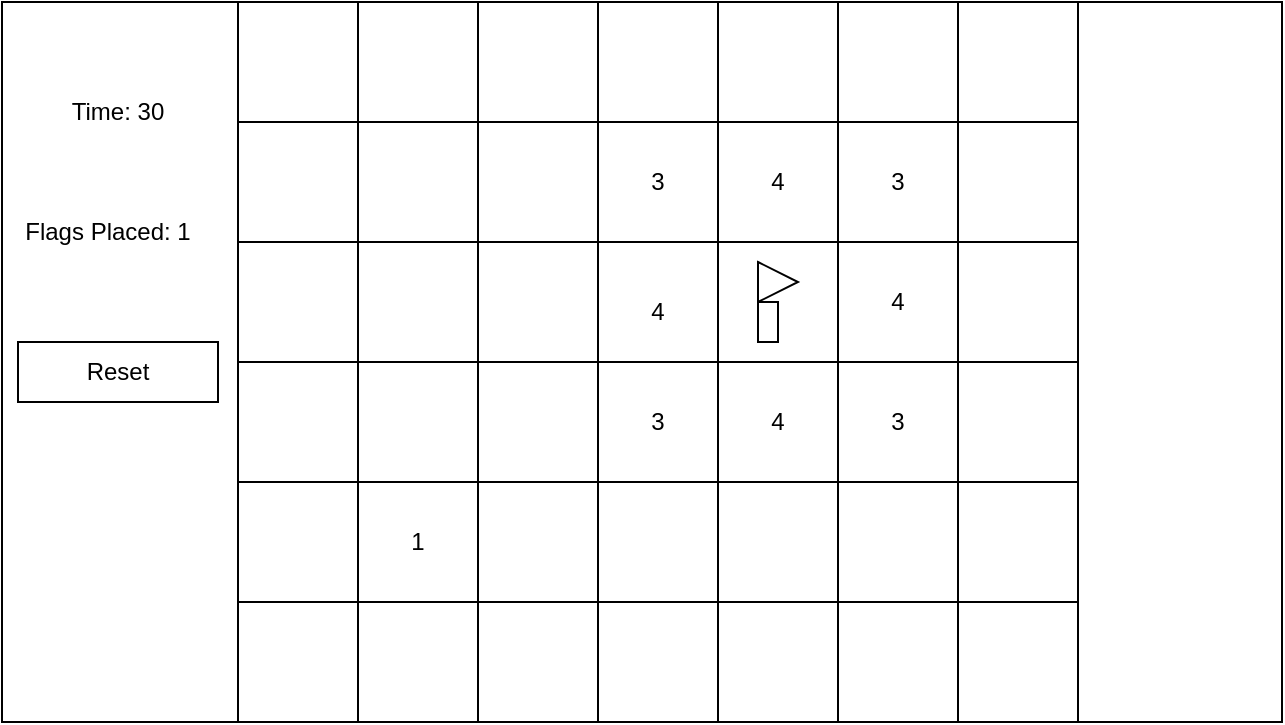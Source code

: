 <mxfile>
    <diagram id="zQcjKz_V1VvnK9hMlCfp" name="Page-1">
        <mxGraphModel dx="834" dy="711" grid="1" gridSize="10" guides="1" tooltips="1" connect="1" arrows="1" fold="1" page="1" pageScale="1" pageWidth="827" pageHeight="1169" math="0" shadow="0">
            <root>
                <mxCell id="0"/>
                <mxCell id="1" parent="0"/>
                <mxCell id="3" value="" style="rounded=0;whiteSpace=wrap;html=1;" vertex="1" parent="1">
                    <mxGeometry x="162" y="80" width="640" height="360" as="geometry"/>
                </mxCell>
                <mxCell id="4" value="Time: 30" style="text;html=1;strokeColor=none;fillColor=none;align=center;verticalAlign=middle;whiteSpace=wrap;rounded=0;" vertex="1" parent="1">
                    <mxGeometry x="190" y="120" width="60" height="30" as="geometry"/>
                </mxCell>
                <mxCell id="5" value="Flags Placed: 1" style="text;html=1;strokeColor=none;fillColor=none;align=center;verticalAlign=middle;whiteSpace=wrap;rounded=0;" vertex="1" parent="1">
                    <mxGeometry x="170" y="180" width="90" height="30" as="geometry"/>
                </mxCell>
                <mxCell id="6" value="" style="rounded=0;whiteSpace=wrap;html=1;" vertex="1" parent="1">
                    <mxGeometry x="280" y="80" width="350" height="360" as="geometry"/>
                </mxCell>
                <mxCell id="7" value="" style="whiteSpace=wrap;html=1;aspect=fixed;" vertex="1" parent="1">
                    <mxGeometry x="280" y="80" width="60" height="60" as="geometry"/>
                </mxCell>
                <mxCell id="8" value="" style="whiteSpace=wrap;html=1;aspect=fixed;" vertex="1" parent="1">
                    <mxGeometry x="280" y="140" width="60" height="60" as="geometry"/>
                </mxCell>
                <mxCell id="9" value="" style="whiteSpace=wrap;html=1;aspect=fixed;" vertex="1" parent="1">
                    <mxGeometry x="280" y="320" width="60" height="60" as="geometry"/>
                </mxCell>
                <mxCell id="10" value="" style="whiteSpace=wrap;html=1;aspect=fixed;" vertex="1" parent="1">
                    <mxGeometry x="280" y="260" width="60" height="60" as="geometry"/>
                </mxCell>
                <mxCell id="11" value="" style="whiteSpace=wrap;html=1;aspect=fixed;" vertex="1" parent="1">
                    <mxGeometry x="280" y="200" width="60" height="60" as="geometry"/>
                </mxCell>
                <mxCell id="12" value="" style="whiteSpace=wrap;html=1;aspect=fixed;" vertex="1" parent="1">
                    <mxGeometry x="280" y="380" width="60" height="60" as="geometry"/>
                </mxCell>
                <mxCell id="13" value="" style="whiteSpace=wrap;html=1;aspect=fixed;" vertex="1" parent="1">
                    <mxGeometry x="340" y="140" width="60" height="60" as="geometry"/>
                </mxCell>
                <mxCell id="14" value="" style="whiteSpace=wrap;html=1;aspect=fixed;" vertex="1" parent="1">
                    <mxGeometry x="520" y="320" width="60" height="60" as="geometry"/>
                </mxCell>
                <mxCell id="15" value="" style="whiteSpace=wrap;html=1;aspect=fixed;" vertex="1" parent="1">
                    <mxGeometry x="520" y="380" width="60" height="60" as="geometry"/>
                </mxCell>
                <mxCell id="16" value="" style="whiteSpace=wrap;html=1;aspect=fixed;" vertex="1" parent="1">
                    <mxGeometry x="460" y="320" width="60" height="60" as="geometry"/>
                </mxCell>
                <mxCell id="17" value="" style="whiteSpace=wrap;html=1;aspect=fixed;" vertex="1" parent="1">
                    <mxGeometry x="460" y="380" width="60" height="60" as="geometry"/>
                </mxCell>
                <mxCell id="18" value="" style="whiteSpace=wrap;html=1;aspect=fixed;" vertex="1" parent="1">
                    <mxGeometry x="400" y="320" width="60" height="60" as="geometry"/>
                </mxCell>
                <mxCell id="19" value="1" style="whiteSpace=wrap;html=1;aspect=fixed;" vertex="1" parent="1">
                    <mxGeometry x="340" y="320" width="60" height="60" as="geometry"/>
                </mxCell>
                <mxCell id="20" value="" style="whiteSpace=wrap;html=1;aspect=fixed;" vertex="1" parent="1">
                    <mxGeometry x="400" y="380" width="60" height="60" as="geometry"/>
                </mxCell>
                <mxCell id="21" value="" style="whiteSpace=wrap;html=1;aspect=fixed;" vertex="1" parent="1">
                    <mxGeometry x="340" y="380" width="60" height="60" as="geometry"/>
                </mxCell>
                <mxCell id="22" value="" style="whiteSpace=wrap;html=1;aspect=fixed;" vertex="1" parent="1">
                    <mxGeometry x="400" y="140" width="60" height="60" as="geometry"/>
                </mxCell>
                <mxCell id="23" value="" style="whiteSpace=wrap;html=1;aspect=fixed;" vertex="1" parent="1">
                    <mxGeometry x="400" y="80" width="60" height="60" as="geometry"/>
                </mxCell>
                <mxCell id="24" value="" style="whiteSpace=wrap;html=1;aspect=fixed;" vertex="1" parent="1">
                    <mxGeometry x="340" y="80" width="60" height="60" as="geometry"/>
                </mxCell>
                <mxCell id="25" value="" style="whiteSpace=wrap;html=1;aspect=fixed;" vertex="1" parent="1">
                    <mxGeometry x="340" y="200" width="60" height="60" as="geometry"/>
                </mxCell>
                <mxCell id="26" value="" style="whiteSpace=wrap;html=1;aspect=fixed;" vertex="1" parent="1">
                    <mxGeometry x="340" y="260" width="60" height="60" as="geometry"/>
                </mxCell>
                <mxCell id="27" value="" style="whiteSpace=wrap;html=1;aspect=fixed;" vertex="1" parent="1">
                    <mxGeometry x="580" y="320" width="60" height="60" as="geometry"/>
                </mxCell>
                <mxCell id="28" value="" style="whiteSpace=wrap;html=1;aspect=fixed;" vertex="1" parent="1">
                    <mxGeometry x="580" y="380" width="60" height="60" as="geometry"/>
                </mxCell>
                <mxCell id="29" value="" style="whiteSpace=wrap;html=1;aspect=fixed;" vertex="1" parent="1">
                    <mxGeometry x="400" y="200" width="60" height="60" as="geometry"/>
                </mxCell>
                <mxCell id="30" value="3" style="whiteSpace=wrap;html=1;aspect=fixed;" vertex="1" parent="1">
                    <mxGeometry x="460" y="260" width="60" height="60" as="geometry"/>
                </mxCell>
                <mxCell id="31" value="" style="whiteSpace=wrap;html=1;aspect=fixed;" vertex="1" parent="1">
                    <mxGeometry x="400" y="260" width="60" height="60" as="geometry"/>
                </mxCell>
                <mxCell id="32" value="" style="whiteSpace=wrap;html=1;aspect=fixed;" vertex="1" parent="1">
                    <mxGeometry x="460" y="200" width="60" height="60" as="geometry"/>
                </mxCell>
                <mxCell id="33" value="3" style="whiteSpace=wrap;html=1;aspect=fixed;" vertex="1" parent="1">
                    <mxGeometry x="460" y="140" width="60" height="60" as="geometry"/>
                </mxCell>
                <mxCell id="34" value="" style="whiteSpace=wrap;html=1;aspect=fixed;" vertex="1" parent="1">
                    <mxGeometry x="460" y="80" width="60" height="60" as="geometry"/>
                </mxCell>
                <mxCell id="35" value="" style="whiteSpace=wrap;html=1;aspect=fixed;" vertex="1" parent="1">
                    <mxGeometry x="520" y="80" width="60" height="60" as="geometry"/>
                </mxCell>
                <mxCell id="36" value="4" style="whiteSpace=wrap;html=1;aspect=fixed;" vertex="1" parent="1">
                    <mxGeometry x="520" y="140" width="60" height="60" as="geometry"/>
                </mxCell>
                <mxCell id="37" value="" style="whiteSpace=wrap;html=1;aspect=fixed;" vertex="1" parent="1">
                    <mxGeometry x="520" y="200" width="60" height="60" as="geometry"/>
                </mxCell>
                <mxCell id="38" value="4" style="whiteSpace=wrap;html=1;aspect=fixed;" vertex="1" parent="1">
                    <mxGeometry x="520" y="260" width="60" height="60" as="geometry"/>
                </mxCell>
                <mxCell id="39" value="3" style="whiteSpace=wrap;html=1;aspect=fixed;" vertex="1" parent="1">
                    <mxGeometry x="580" y="260" width="60" height="60" as="geometry"/>
                </mxCell>
                <mxCell id="40" value="4" style="whiteSpace=wrap;html=1;aspect=fixed;" vertex="1" parent="1">
                    <mxGeometry x="580" y="200" width="60" height="60" as="geometry"/>
                </mxCell>
                <mxCell id="41" value="3" style="whiteSpace=wrap;html=1;aspect=fixed;" vertex="1" parent="1">
                    <mxGeometry x="580" y="140" width="60" height="60" as="geometry"/>
                </mxCell>
                <mxCell id="42" value="" style="whiteSpace=wrap;html=1;aspect=fixed;" vertex="1" parent="1">
                    <mxGeometry x="580" y="80" width="60" height="60" as="geometry"/>
                </mxCell>
                <mxCell id="43" value="" style="whiteSpace=wrap;html=1;aspect=fixed;" vertex="1" parent="1">
                    <mxGeometry x="640" y="380" width="60" height="60" as="geometry"/>
                </mxCell>
                <mxCell id="44" value="" style="whiteSpace=wrap;html=1;aspect=fixed;" vertex="1" parent="1">
                    <mxGeometry x="640" y="320" width="60" height="60" as="geometry"/>
                </mxCell>
                <mxCell id="45" value="" style="whiteSpace=wrap;html=1;aspect=fixed;" vertex="1" parent="1">
                    <mxGeometry x="640" y="260" width="60" height="60" as="geometry"/>
                </mxCell>
                <mxCell id="46" value="" style="whiteSpace=wrap;html=1;aspect=fixed;" vertex="1" parent="1">
                    <mxGeometry x="640" y="200" width="60" height="60" as="geometry"/>
                </mxCell>
                <mxCell id="47" value="" style="whiteSpace=wrap;html=1;aspect=fixed;" vertex="1" parent="1">
                    <mxGeometry x="640" y="140" width="60" height="60" as="geometry"/>
                </mxCell>
                <mxCell id="48" value="" style="whiteSpace=wrap;html=1;aspect=fixed;" vertex="1" parent="1">
                    <mxGeometry x="640" y="80" width="60" height="60" as="geometry"/>
                </mxCell>
                <mxCell id="49" value="" style="rounded=0;whiteSpace=wrap;html=1;" vertex="1" parent="1">
                    <mxGeometry x="170" y="250" width="100" height="30" as="geometry"/>
                </mxCell>
                <mxCell id="50" value="Reset" style="text;html=1;strokeColor=none;fillColor=none;align=center;verticalAlign=middle;whiteSpace=wrap;rounded=0;" vertex="1" parent="1">
                    <mxGeometry x="190" y="250" width="60" height="30" as="geometry"/>
                </mxCell>
                <mxCell id="51" value="" style="triangle;whiteSpace=wrap;html=1;" vertex="1" parent="1">
                    <mxGeometry x="540" y="210" width="20" height="20" as="geometry"/>
                </mxCell>
                <mxCell id="52" value="" style="rounded=0;whiteSpace=wrap;html=1;" vertex="1" parent="1">
                    <mxGeometry x="540" y="230" width="10" height="20" as="geometry"/>
                </mxCell>
                <mxCell id="53" value="4" style="text;html=1;strokeColor=none;fillColor=none;align=center;verticalAlign=middle;whiteSpace=wrap;rounded=0;" vertex="1" parent="1">
                    <mxGeometry x="460" y="220" width="60" height="30" as="geometry"/>
                </mxCell>
            </root>
        </mxGraphModel>
    </diagram>
</mxfile>